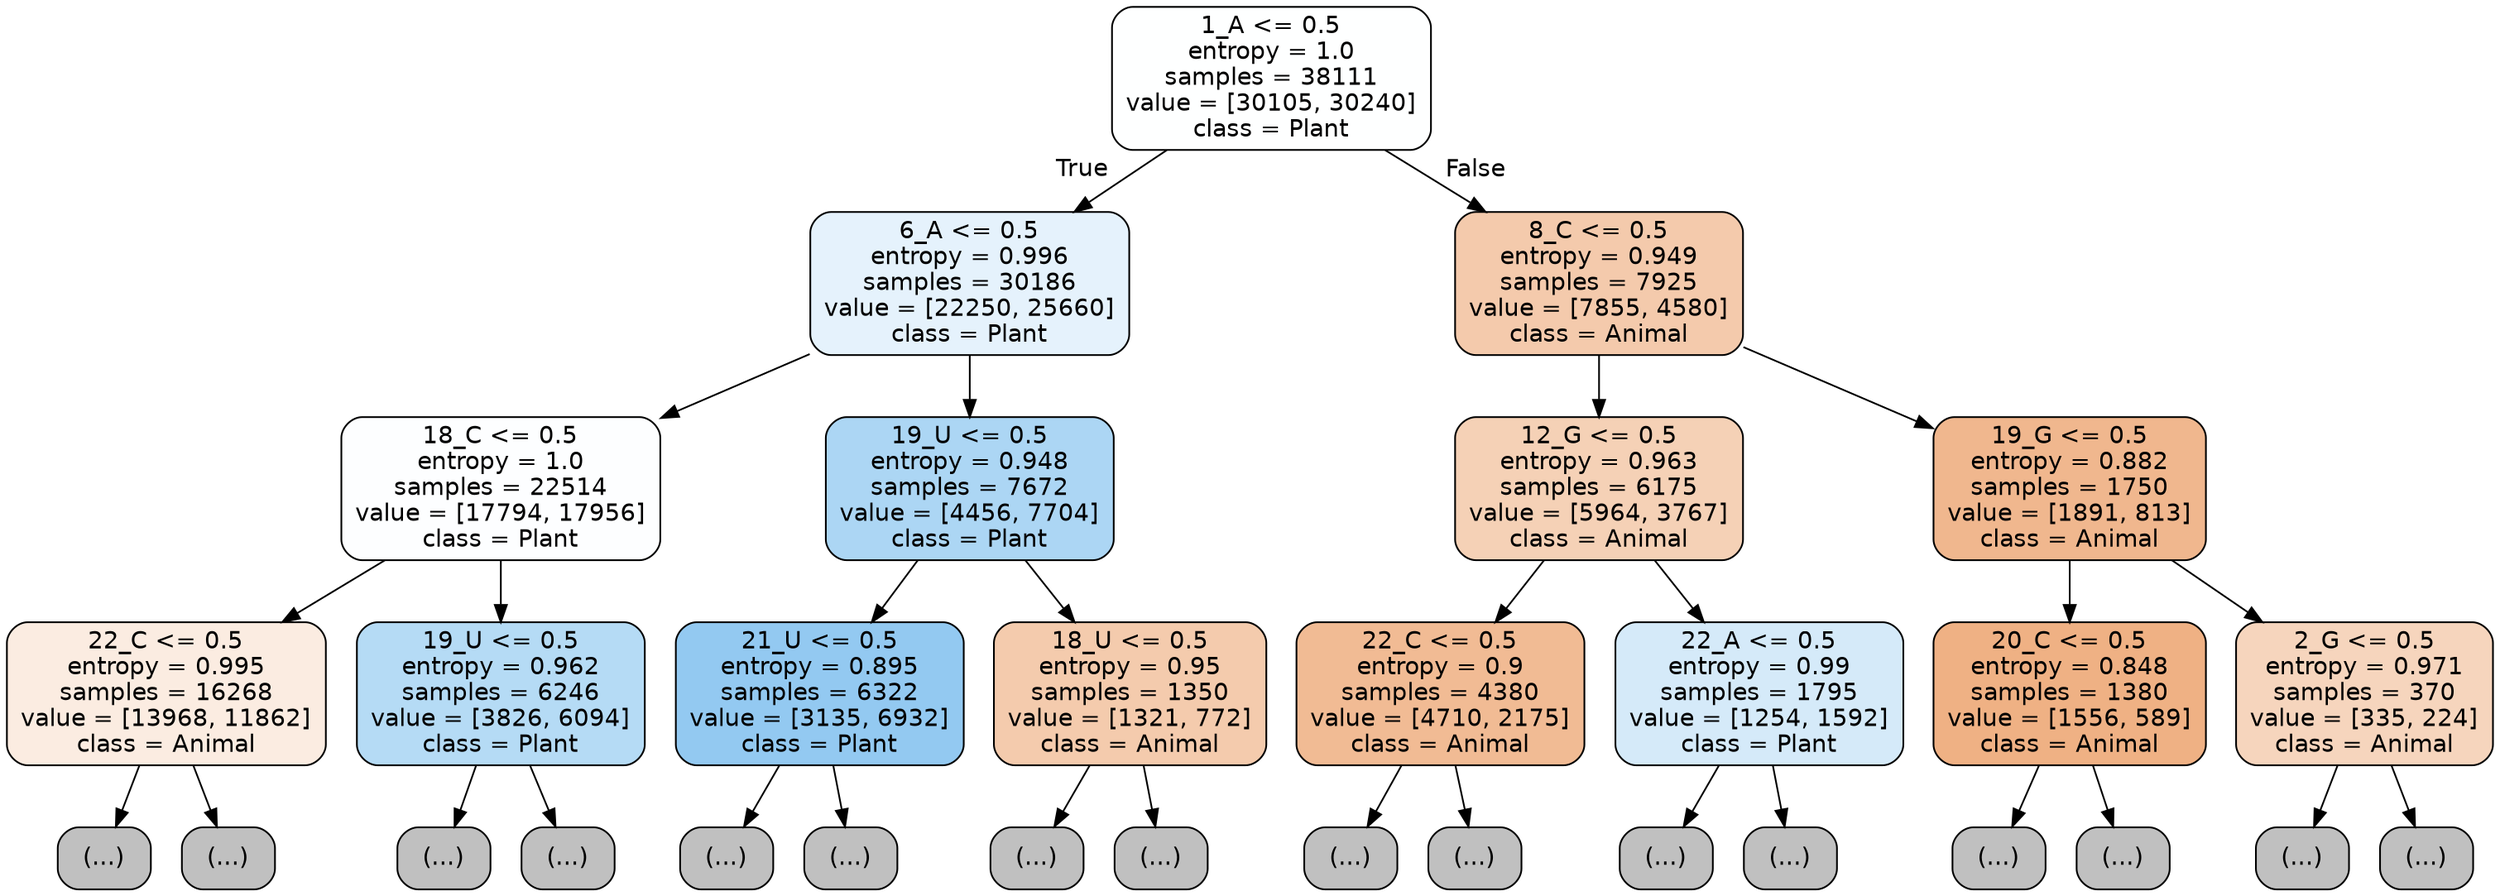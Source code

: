 digraph Tree {
node [shape=box, style="filled, rounded", color="black", fontname="helvetica"] ;
edge [fontname="helvetica"] ;
0 [label="1_A <= 0.5\nentropy = 1.0\nsamples = 38111\nvalue = [30105, 30240]\nclass = Plant", fillcolor="#feffff"] ;
1 [label="6_A <= 0.5\nentropy = 0.996\nsamples = 30186\nvalue = [22250, 25660]\nclass = Plant", fillcolor="#e5f2fc"] ;
0 -> 1 [labeldistance=2.5, labelangle=45, headlabel="True"] ;
2 [label="18_C <= 0.5\nentropy = 1.0\nsamples = 22514\nvalue = [17794, 17956]\nclass = Plant", fillcolor="#fdfeff"] ;
1 -> 2 ;
3 [label="22_C <= 0.5\nentropy = 0.995\nsamples = 16268\nvalue = [13968, 11862]\nclass = Animal", fillcolor="#fbece1"] ;
2 -> 3 ;
4 [label="(...)", fillcolor="#C0C0C0"] ;
3 -> 4 ;
6713 [label="(...)", fillcolor="#C0C0C0"] ;
3 -> 6713 ;
7588 [label="19_U <= 0.5\nentropy = 0.962\nsamples = 6246\nvalue = [3826, 6094]\nclass = Plant", fillcolor="#b5dbf5"] ;
2 -> 7588 ;
7589 [label="(...)", fillcolor="#C0C0C0"] ;
7588 -> 7589 ;
9224 [label="(...)", fillcolor="#C0C0C0"] ;
7588 -> 9224 ;
9933 [label="19_U <= 0.5\nentropy = 0.948\nsamples = 7672\nvalue = [4456, 7704]\nclass = Plant", fillcolor="#acd6f4"] ;
1 -> 9933 ;
9934 [label="21_U <= 0.5\nentropy = 0.895\nsamples = 6322\nvalue = [3135, 6932]\nclass = Plant", fillcolor="#93c9f1"] ;
9933 -> 9934 ;
9935 [label="(...)", fillcolor="#C0C0C0"] ;
9934 -> 9935 ;
11732 [label="(...)", fillcolor="#C0C0C0"] ;
9934 -> 11732 ;
12227 [label="18_U <= 0.5\nentropy = 0.95\nsamples = 1350\nvalue = [1321, 772]\nclass = Animal", fillcolor="#f4cbad"] ;
9933 -> 12227 ;
12228 [label="(...)", fillcolor="#C0C0C0"] ;
12227 -> 12228 ;
12787 [label="(...)", fillcolor="#C0C0C0"] ;
12227 -> 12787 ;
13008 [label="8_C <= 0.5\nentropy = 0.949\nsamples = 7925\nvalue = [7855, 4580]\nclass = Animal", fillcolor="#f4caac"] ;
0 -> 13008 [labeldistance=2.5, labelangle=-45, headlabel="False"] ;
13009 [label="12_G <= 0.5\nentropy = 0.963\nsamples = 6175\nvalue = [5964, 3767]\nclass = Animal", fillcolor="#f5d1b6"] ;
13008 -> 13009 ;
13010 [label="22_C <= 0.5\nentropy = 0.9\nsamples = 4380\nvalue = [4710, 2175]\nclass = Animal", fillcolor="#f1bb94"] ;
13009 -> 13010 ;
13011 [label="(...)", fillcolor="#C0C0C0"] ;
13010 -> 13011 ;
14996 [label="(...)", fillcolor="#C0C0C0"] ;
13010 -> 14996 ;
15187 [label="22_A <= 0.5\nentropy = 0.99\nsamples = 1795\nvalue = [1254, 1592]\nclass = Plant", fillcolor="#d5eaf9"] ;
13009 -> 15187 ;
15188 [label="(...)", fillcolor="#C0C0C0"] ;
15187 -> 15188 ;
15939 [label="(...)", fillcolor="#C0C0C0"] ;
15187 -> 15939 ;
16006 [label="19_G <= 0.5\nentropy = 0.882\nsamples = 1750\nvalue = [1891, 813]\nclass = Animal", fillcolor="#f0b78e"] ;
13008 -> 16006 ;
16007 [label="20_C <= 0.5\nentropy = 0.848\nsamples = 1380\nvalue = [1556, 589]\nclass = Animal", fillcolor="#efb184"] ;
16006 -> 16007 ;
16008 [label="(...)", fillcolor="#C0C0C0"] ;
16007 -> 16008 ;
16495 [label="(...)", fillcolor="#C0C0C0"] ;
16007 -> 16495 ;
16634 [label="2_G <= 0.5\nentropy = 0.971\nsamples = 370\nvalue = [335, 224]\nclass = Animal", fillcolor="#f6d5bd"] ;
16006 -> 16634 ;
16635 [label="(...)", fillcolor="#C0C0C0"] ;
16634 -> 16635 ;
16796 [label="(...)", fillcolor="#C0C0C0"] ;
16634 -> 16796 ;
}